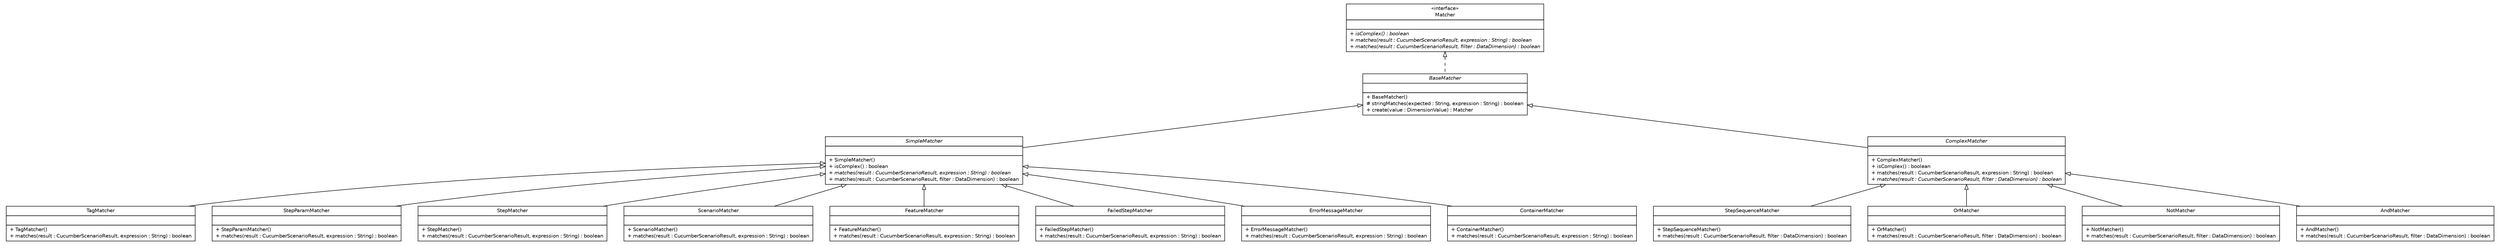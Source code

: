 #!/usr/local/bin/dot
#
# Class diagram 
# Generated by UMLGraph version R5_6 (http://www.umlgraph.org/)
#

digraph G {
	edge [fontname="Helvetica",fontsize=10,labelfontname="Helvetica",labelfontsize=10];
	node [fontname="Helvetica",fontsize=10,shape=plaintext];
	nodesep=0.25;
	ranksep=0.5;
	// com.github.mkolisnyk.cucumber.reporting.types.breakdown.matchers.TagMatcher
	c568 [label=<<table title="com.github.mkolisnyk.cucumber.reporting.types.breakdown.matchers.TagMatcher" border="0" cellborder="1" cellspacing="0" cellpadding="2" port="p" href="./TagMatcher.html">
		<tr><td><table border="0" cellspacing="0" cellpadding="1">
<tr><td align="center" balign="center"> TagMatcher </td></tr>
		</table></td></tr>
		<tr><td><table border="0" cellspacing="0" cellpadding="1">
<tr><td align="left" balign="left">  </td></tr>
		</table></td></tr>
		<tr><td><table border="0" cellspacing="0" cellpadding="1">
<tr><td align="left" balign="left"> + TagMatcher() </td></tr>
<tr><td align="left" balign="left"> + matches(result : CucumberScenarioResult, expression : String) : boolean </td></tr>
		</table></td></tr>
		</table>>, URL="./TagMatcher.html", fontname="Helvetica", fontcolor="black", fontsize=10.0];
	// com.github.mkolisnyk.cucumber.reporting.types.breakdown.matchers.StepSequenceMatcher
	c569 [label=<<table title="com.github.mkolisnyk.cucumber.reporting.types.breakdown.matchers.StepSequenceMatcher" border="0" cellborder="1" cellspacing="0" cellpadding="2" port="p" href="./StepSequenceMatcher.html">
		<tr><td><table border="0" cellspacing="0" cellpadding="1">
<tr><td align="center" balign="center"> StepSequenceMatcher </td></tr>
		</table></td></tr>
		<tr><td><table border="0" cellspacing="0" cellpadding="1">
<tr><td align="left" balign="left">  </td></tr>
		</table></td></tr>
		<tr><td><table border="0" cellspacing="0" cellpadding="1">
<tr><td align="left" balign="left"> + StepSequenceMatcher() </td></tr>
<tr><td align="left" balign="left"> + matches(result : CucumberScenarioResult, filter : DataDimension) : boolean </td></tr>
		</table></td></tr>
		</table>>, URL="./StepSequenceMatcher.html", fontname="Helvetica", fontcolor="black", fontsize=10.0];
	// com.github.mkolisnyk.cucumber.reporting.types.breakdown.matchers.StepParamMatcher
	c570 [label=<<table title="com.github.mkolisnyk.cucumber.reporting.types.breakdown.matchers.StepParamMatcher" border="0" cellborder="1" cellspacing="0" cellpadding="2" port="p" href="./StepParamMatcher.html">
		<tr><td><table border="0" cellspacing="0" cellpadding="1">
<tr><td align="center" balign="center"> StepParamMatcher </td></tr>
		</table></td></tr>
		<tr><td><table border="0" cellspacing="0" cellpadding="1">
<tr><td align="left" balign="left">  </td></tr>
		</table></td></tr>
		<tr><td><table border="0" cellspacing="0" cellpadding="1">
<tr><td align="left" balign="left"> + StepParamMatcher() </td></tr>
<tr><td align="left" balign="left"> + matches(result : CucumberScenarioResult, expression : String) : boolean </td></tr>
		</table></td></tr>
		</table>>, URL="./StepParamMatcher.html", fontname="Helvetica", fontcolor="black", fontsize=10.0];
	// com.github.mkolisnyk.cucumber.reporting.types.breakdown.matchers.StepMatcher
	c571 [label=<<table title="com.github.mkolisnyk.cucumber.reporting.types.breakdown.matchers.StepMatcher" border="0" cellborder="1" cellspacing="0" cellpadding="2" port="p" href="./StepMatcher.html">
		<tr><td><table border="0" cellspacing="0" cellpadding="1">
<tr><td align="center" balign="center"> StepMatcher </td></tr>
		</table></td></tr>
		<tr><td><table border="0" cellspacing="0" cellpadding="1">
<tr><td align="left" balign="left">  </td></tr>
		</table></td></tr>
		<tr><td><table border="0" cellspacing="0" cellpadding="1">
<tr><td align="left" balign="left"> + StepMatcher() </td></tr>
<tr><td align="left" balign="left"> + matches(result : CucumberScenarioResult, expression : String) : boolean </td></tr>
		</table></td></tr>
		</table>>, URL="./StepMatcher.html", fontname="Helvetica", fontcolor="black", fontsize=10.0];
	// com.github.mkolisnyk.cucumber.reporting.types.breakdown.matchers.SimpleMatcher
	c572 [label=<<table title="com.github.mkolisnyk.cucumber.reporting.types.breakdown.matchers.SimpleMatcher" border="0" cellborder="1" cellspacing="0" cellpadding="2" port="p" href="./SimpleMatcher.html">
		<tr><td><table border="0" cellspacing="0" cellpadding="1">
<tr><td align="center" balign="center"><font face="Helvetica-Oblique"> SimpleMatcher </font></td></tr>
		</table></td></tr>
		<tr><td><table border="0" cellspacing="0" cellpadding="1">
<tr><td align="left" balign="left">  </td></tr>
		</table></td></tr>
		<tr><td><table border="0" cellspacing="0" cellpadding="1">
<tr><td align="left" balign="left"> + SimpleMatcher() </td></tr>
<tr><td align="left" balign="left"> + isComplex() : boolean </td></tr>
<tr><td align="left" balign="left"><font face="Helvetica-Oblique" point-size="10.0"> + matches(result : CucumberScenarioResult, expression : String) : boolean </font></td></tr>
<tr><td align="left" balign="left"> + matches(result : CucumberScenarioResult, filter : DataDimension) : boolean </td></tr>
		</table></td></tr>
		</table>>, URL="./SimpleMatcher.html", fontname="Helvetica", fontcolor="black", fontsize=10.0];
	// com.github.mkolisnyk.cucumber.reporting.types.breakdown.matchers.ScenarioMatcher
	c573 [label=<<table title="com.github.mkolisnyk.cucumber.reporting.types.breakdown.matchers.ScenarioMatcher" border="0" cellborder="1" cellspacing="0" cellpadding="2" port="p" href="./ScenarioMatcher.html">
		<tr><td><table border="0" cellspacing="0" cellpadding="1">
<tr><td align="center" balign="center"> ScenarioMatcher </td></tr>
		</table></td></tr>
		<tr><td><table border="0" cellspacing="0" cellpadding="1">
<tr><td align="left" balign="left">  </td></tr>
		</table></td></tr>
		<tr><td><table border="0" cellspacing="0" cellpadding="1">
<tr><td align="left" balign="left"> + ScenarioMatcher() </td></tr>
<tr><td align="left" balign="left"> + matches(result : CucumberScenarioResult, expression : String) : boolean </td></tr>
		</table></td></tr>
		</table>>, URL="./ScenarioMatcher.html", fontname="Helvetica", fontcolor="black", fontsize=10.0];
	// com.github.mkolisnyk.cucumber.reporting.types.breakdown.matchers.OrMatcher
	c574 [label=<<table title="com.github.mkolisnyk.cucumber.reporting.types.breakdown.matchers.OrMatcher" border="0" cellborder="1" cellspacing="0" cellpadding="2" port="p" href="./OrMatcher.html">
		<tr><td><table border="0" cellspacing="0" cellpadding="1">
<tr><td align="center" balign="center"> OrMatcher </td></tr>
		</table></td></tr>
		<tr><td><table border="0" cellspacing="0" cellpadding="1">
<tr><td align="left" balign="left">  </td></tr>
		</table></td></tr>
		<tr><td><table border="0" cellspacing="0" cellpadding="1">
<tr><td align="left" balign="left"> + OrMatcher() </td></tr>
<tr><td align="left" balign="left"> + matches(result : CucumberScenarioResult, filter : DataDimension) : boolean </td></tr>
		</table></td></tr>
		</table>>, URL="./OrMatcher.html", fontname="Helvetica", fontcolor="black", fontsize=10.0];
	// com.github.mkolisnyk.cucumber.reporting.types.breakdown.matchers.NotMatcher
	c575 [label=<<table title="com.github.mkolisnyk.cucumber.reporting.types.breakdown.matchers.NotMatcher" border="0" cellborder="1" cellspacing="0" cellpadding="2" port="p" href="./NotMatcher.html">
		<tr><td><table border="0" cellspacing="0" cellpadding="1">
<tr><td align="center" balign="center"> NotMatcher </td></tr>
		</table></td></tr>
		<tr><td><table border="0" cellspacing="0" cellpadding="1">
<tr><td align="left" balign="left">  </td></tr>
		</table></td></tr>
		<tr><td><table border="0" cellspacing="0" cellpadding="1">
<tr><td align="left" balign="left"> + NotMatcher() </td></tr>
<tr><td align="left" balign="left"> + matches(result : CucumberScenarioResult, filter : DataDimension) : boolean </td></tr>
		</table></td></tr>
		</table>>, URL="./NotMatcher.html", fontname="Helvetica", fontcolor="black", fontsize=10.0];
	// com.github.mkolisnyk.cucumber.reporting.types.breakdown.matchers.Matcher
	c576 [label=<<table title="com.github.mkolisnyk.cucumber.reporting.types.breakdown.matchers.Matcher" border="0" cellborder="1" cellspacing="0" cellpadding="2" port="p" href="./Matcher.html">
		<tr><td><table border="0" cellspacing="0" cellpadding="1">
<tr><td align="center" balign="center"> &#171;interface&#187; </td></tr>
<tr><td align="center" balign="center"> Matcher </td></tr>
		</table></td></tr>
		<tr><td><table border="0" cellspacing="0" cellpadding="1">
<tr><td align="left" balign="left">  </td></tr>
		</table></td></tr>
		<tr><td><table border="0" cellspacing="0" cellpadding="1">
<tr><td align="left" balign="left"><font face="Helvetica-Oblique" point-size="10.0"> + isComplex() : boolean </font></td></tr>
<tr><td align="left" balign="left"><font face="Helvetica-Oblique" point-size="10.0"> + matches(result : CucumberScenarioResult, expression : String) : boolean </font></td></tr>
<tr><td align="left" balign="left"><font face="Helvetica-Oblique" point-size="10.0"> + matches(result : CucumberScenarioResult, filter : DataDimension) : boolean </font></td></tr>
		</table></td></tr>
		</table>>, URL="./Matcher.html", fontname="Helvetica", fontcolor="black", fontsize=10.0];
	// com.github.mkolisnyk.cucumber.reporting.types.breakdown.matchers.FeatureMatcher
	c577 [label=<<table title="com.github.mkolisnyk.cucumber.reporting.types.breakdown.matchers.FeatureMatcher" border="0" cellborder="1" cellspacing="0" cellpadding="2" port="p" href="./FeatureMatcher.html">
		<tr><td><table border="0" cellspacing="0" cellpadding="1">
<tr><td align="center" balign="center"> FeatureMatcher </td></tr>
		</table></td></tr>
		<tr><td><table border="0" cellspacing="0" cellpadding="1">
<tr><td align="left" balign="left">  </td></tr>
		</table></td></tr>
		<tr><td><table border="0" cellspacing="0" cellpadding="1">
<tr><td align="left" balign="left"> + FeatureMatcher() </td></tr>
<tr><td align="left" balign="left"> + matches(result : CucumberScenarioResult, expression : String) : boolean </td></tr>
		</table></td></tr>
		</table>>, URL="./FeatureMatcher.html", fontname="Helvetica", fontcolor="black", fontsize=10.0];
	// com.github.mkolisnyk.cucumber.reporting.types.breakdown.matchers.FailedStepMatcher
	c578 [label=<<table title="com.github.mkolisnyk.cucumber.reporting.types.breakdown.matchers.FailedStepMatcher" border="0" cellborder="1" cellspacing="0" cellpadding="2" port="p" href="./FailedStepMatcher.html">
		<tr><td><table border="0" cellspacing="0" cellpadding="1">
<tr><td align="center" balign="center"> FailedStepMatcher </td></tr>
		</table></td></tr>
		<tr><td><table border="0" cellspacing="0" cellpadding="1">
<tr><td align="left" balign="left">  </td></tr>
		</table></td></tr>
		<tr><td><table border="0" cellspacing="0" cellpadding="1">
<tr><td align="left" balign="left"> + FailedStepMatcher() </td></tr>
<tr><td align="left" balign="left"> + matches(result : CucumberScenarioResult, expression : String) : boolean </td></tr>
		</table></td></tr>
		</table>>, URL="./FailedStepMatcher.html", fontname="Helvetica", fontcolor="black", fontsize=10.0];
	// com.github.mkolisnyk.cucumber.reporting.types.breakdown.matchers.ErrorMessageMatcher
	c579 [label=<<table title="com.github.mkolisnyk.cucumber.reporting.types.breakdown.matchers.ErrorMessageMatcher" border="0" cellborder="1" cellspacing="0" cellpadding="2" port="p" href="./ErrorMessageMatcher.html">
		<tr><td><table border="0" cellspacing="0" cellpadding="1">
<tr><td align="center" balign="center"> ErrorMessageMatcher </td></tr>
		</table></td></tr>
		<tr><td><table border="0" cellspacing="0" cellpadding="1">
<tr><td align="left" balign="left">  </td></tr>
		</table></td></tr>
		<tr><td><table border="0" cellspacing="0" cellpadding="1">
<tr><td align="left" balign="left"> + ErrorMessageMatcher() </td></tr>
<tr><td align="left" balign="left"> + matches(result : CucumberScenarioResult, expression : String) : boolean </td></tr>
		</table></td></tr>
		</table>>, URL="./ErrorMessageMatcher.html", fontname="Helvetica", fontcolor="black", fontsize=10.0];
	// com.github.mkolisnyk.cucumber.reporting.types.breakdown.matchers.ContainerMatcher
	c580 [label=<<table title="com.github.mkolisnyk.cucumber.reporting.types.breakdown.matchers.ContainerMatcher" border="0" cellborder="1" cellspacing="0" cellpadding="2" port="p" href="./ContainerMatcher.html">
		<tr><td><table border="0" cellspacing="0" cellpadding="1">
<tr><td align="center" balign="center"> ContainerMatcher </td></tr>
		</table></td></tr>
		<tr><td><table border="0" cellspacing="0" cellpadding="1">
<tr><td align="left" balign="left">  </td></tr>
		</table></td></tr>
		<tr><td><table border="0" cellspacing="0" cellpadding="1">
<tr><td align="left" balign="left"> + ContainerMatcher() </td></tr>
<tr><td align="left" balign="left"> + matches(result : CucumberScenarioResult, expression : String) : boolean </td></tr>
		</table></td></tr>
		</table>>, URL="./ContainerMatcher.html", fontname="Helvetica", fontcolor="black", fontsize=10.0];
	// com.github.mkolisnyk.cucumber.reporting.types.breakdown.matchers.ComplexMatcher
	c581 [label=<<table title="com.github.mkolisnyk.cucumber.reporting.types.breakdown.matchers.ComplexMatcher" border="0" cellborder="1" cellspacing="0" cellpadding="2" port="p" href="./ComplexMatcher.html">
		<tr><td><table border="0" cellspacing="0" cellpadding="1">
<tr><td align="center" balign="center"><font face="Helvetica-Oblique"> ComplexMatcher </font></td></tr>
		</table></td></tr>
		<tr><td><table border="0" cellspacing="0" cellpadding="1">
<tr><td align="left" balign="left">  </td></tr>
		</table></td></tr>
		<tr><td><table border="0" cellspacing="0" cellpadding="1">
<tr><td align="left" balign="left"> + ComplexMatcher() </td></tr>
<tr><td align="left" balign="left"> + isComplex() : boolean </td></tr>
<tr><td align="left" balign="left"> + matches(result : CucumberScenarioResult, expression : String) : boolean </td></tr>
<tr><td align="left" balign="left"><font face="Helvetica-Oblique" point-size="10.0"> + matches(result : CucumberScenarioResult, filter : DataDimension) : boolean </font></td></tr>
		</table></td></tr>
		</table>>, URL="./ComplexMatcher.html", fontname="Helvetica", fontcolor="black", fontsize=10.0];
	// com.github.mkolisnyk.cucumber.reporting.types.breakdown.matchers.BaseMatcher
	c582 [label=<<table title="com.github.mkolisnyk.cucumber.reporting.types.breakdown.matchers.BaseMatcher" border="0" cellborder="1" cellspacing="0" cellpadding="2" port="p" href="./BaseMatcher.html">
		<tr><td><table border="0" cellspacing="0" cellpadding="1">
<tr><td align="center" balign="center"><font face="Helvetica-Oblique"> BaseMatcher </font></td></tr>
		</table></td></tr>
		<tr><td><table border="0" cellspacing="0" cellpadding="1">
<tr><td align="left" balign="left">  </td></tr>
		</table></td></tr>
		<tr><td><table border="0" cellspacing="0" cellpadding="1">
<tr><td align="left" balign="left"> + BaseMatcher() </td></tr>
<tr><td align="left" balign="left"> # stringMatches(expected : String, expression : String) : boolean </td></tr>
<tr><td align="left" balign="left"> + create(value : DimensionValue) : Matcher </td></tr>
		</table></td></tr>
		</table>>, URL="./BaseMatcher.html", fontname="Helvetica", fontcolor="black", fontsize=10.0];
	// com.github.mkolisnyk.cucumber.reporting.types.breakdown.matchers.AndMatcher
	c583 [label=<<table title="com.github.mkolisnyk.cucumber.reporting.types.breakdown.matchers.AndMatcher" border="0" cellborder="1" cellspacing="0" cellpadding="2" port="p" href="./AndMatcher.html">
		<tr><td><table border="0" cellspacing="0" cellpadding="1">
<tr><td align="center" balign="center"> AndMatcher </td></tr>
		</table></td></tr>
		<tr><td><table border="0" cellspacing="0" cellpadding="1">
<tr><td align="left" balign="left">  </td></tr>
		</table></td></tr>
		<tr><td><table border="0" cellspacing="0" cellpadding="1">
<tr><td align="left" balign="left"> + AndMatcher() </td></tr>
<tr><td align="left" balign="left"> + matches(result : CucumberScenarioResult, filter : DataDimension) : boolean </td></tr>
		</table></td></tr>
		</table>>, URL="./AndMatcher.html", fontname="Helvetica", fontcolor="black", fontsize=10.0];
	//com.github.mkolisnyk.cucumber.reporting.types.breakdown.matchers.TagMatcher extends com.github.mkolisnyk.cucumber.reporting.types.breakdown.matchers.SimpleMatcher
	c572:p -> c568:p [dir=back,arrowtail=empty];
	//com.github.mkolisnyk.cucumber.reporting.types.breakdown.matchers.StepSequenceMatcher extends com.github.mkolisnyk.cucumber.reporting.types.breakdown.matchers.ComplexMatcher
	c581:p -> c569:p [dir=back,arrowtail=empty];
	//com.github.mkolisnyk.cucumber.reporting.types.breakdown.matchers.StepParamMatcher extends com.github.mkolisnyk.cucumber.reporting.types.breakdown.matchers.SimpleMatcher
	c572:p -> c570:p [dir=back,arrowtail=empty];
	//com.github.mkolisnyk.cucumber.reporting.types.breakdown.matchers.StepMatcher extends com.github.mkolisnyk.cucumber.reporting.types.breakdown.matchers.SimpleMatcher
	c572:p -> c571:p [dir=back,arrowtail=empty];
	//com.github.mkolisnyk.cucumber.reporting.types.breakdown.matchers.SimpleMatcher extends com.github.mkolisnyk.cucumber.reporting.types.breakdown.matchers.BaseMatcher
	c582:p -> c572:p [dir=back,arrowtail=empty];
	//com.github.mkolisnyk.cucumber.reporting.types.breakdown.matchers.ScenarioMatcher extends com.github.mkolisnyk.cucumber.reporting.types.breakdown.matchers.SimpleMatcher
	c572:p -> c573:p [dir=back,arrowtail=empty];
	//com.github.mkolisnyk.cucumber.reporting.types.breakdown.matchers.OrMatcher extends com.github.mkolisnyk.cucumber.reporting.types.breakdown.matchers.ComplexMatcher
	c581:p -> c574:p [dir=back,arrowtail=empty];
	//com.github.mkolisnyk.cucumber.reporting.types.breakdown.matchers.NotMatcher extends com.github.mkolisnyk.cucumber.reporting.types.breakdown.matchers.ComplexMatcher
	c581:p -> c575:p [dir=back,arrowtail=empty];
	//com.github.mkolisnyk.cucumber.reporting.types.breakdown.matchers.FeatureMatcher extends com.github.mkolisnyk.cucumber.reporting.types.breakdown.matchers.SimpleMatcher
	c572:p -> c577:p [dir=back,arrowtail=empty];
	//com.github.mkolisnyk.cucumber.reporting.types.breakdown.matchers.FailedStepMatcher extends com.github.mkolisnyk.cucumber.reporting.types.breakdown.matchers.SimpleMatcher
	c572:p -> c578:p [dir=back,arrowtail=empty];
	//com.github.mkolisnyk.cucumber.reporting.types.breakdown.matchers.ErrorMessageMatcher extends com.github.mkolisnyk.cucumber.reporting.types.breakdown.matchers.SimpleMatcher
	c572:p -> c579:p [dir=back,arrowtail=empty];
	//com.github.mkolisnyk.cucumber.reporting.types.breakdown.matchers.ContainerMatcher extends com.github.mkolisnyk.cucumber.reporting.types.breakdown.matchers.SimpleMatcher
	c572:p -> c580:p [dir=back,arrowtail=empty];
	//com.github.mkolisnyk.cucumber.reporting.types.breakdown.matchers.ComplexMatcher extends com.github.mkolisnyk.cucumber.reporting.types.breakdown.matchers.BaseMatcher
	c582:p -> c581:p [dir=back,arrowtail=empty];
	//com.github.mkolisnyk.cucumber.reporting.types.breakdown.matchers.BaseMatcher implements com.github.mkolisnyk.cucumber.reporting.types.breakdown.matchers.Matcher
	c576:p -> c582:p [dir=back,arrowtail=empty,style=dashed];
	//com.github.mkolisnyk.cucumber.reporting.types.breakdown.matchers.AndMatcher extends com.github.mkolisnyk.cucumber.reporting.types.breakdown.matchers.ComplexMatcher
	c581:p -> c583:p [dir=back,arrowtail=empty];
}

